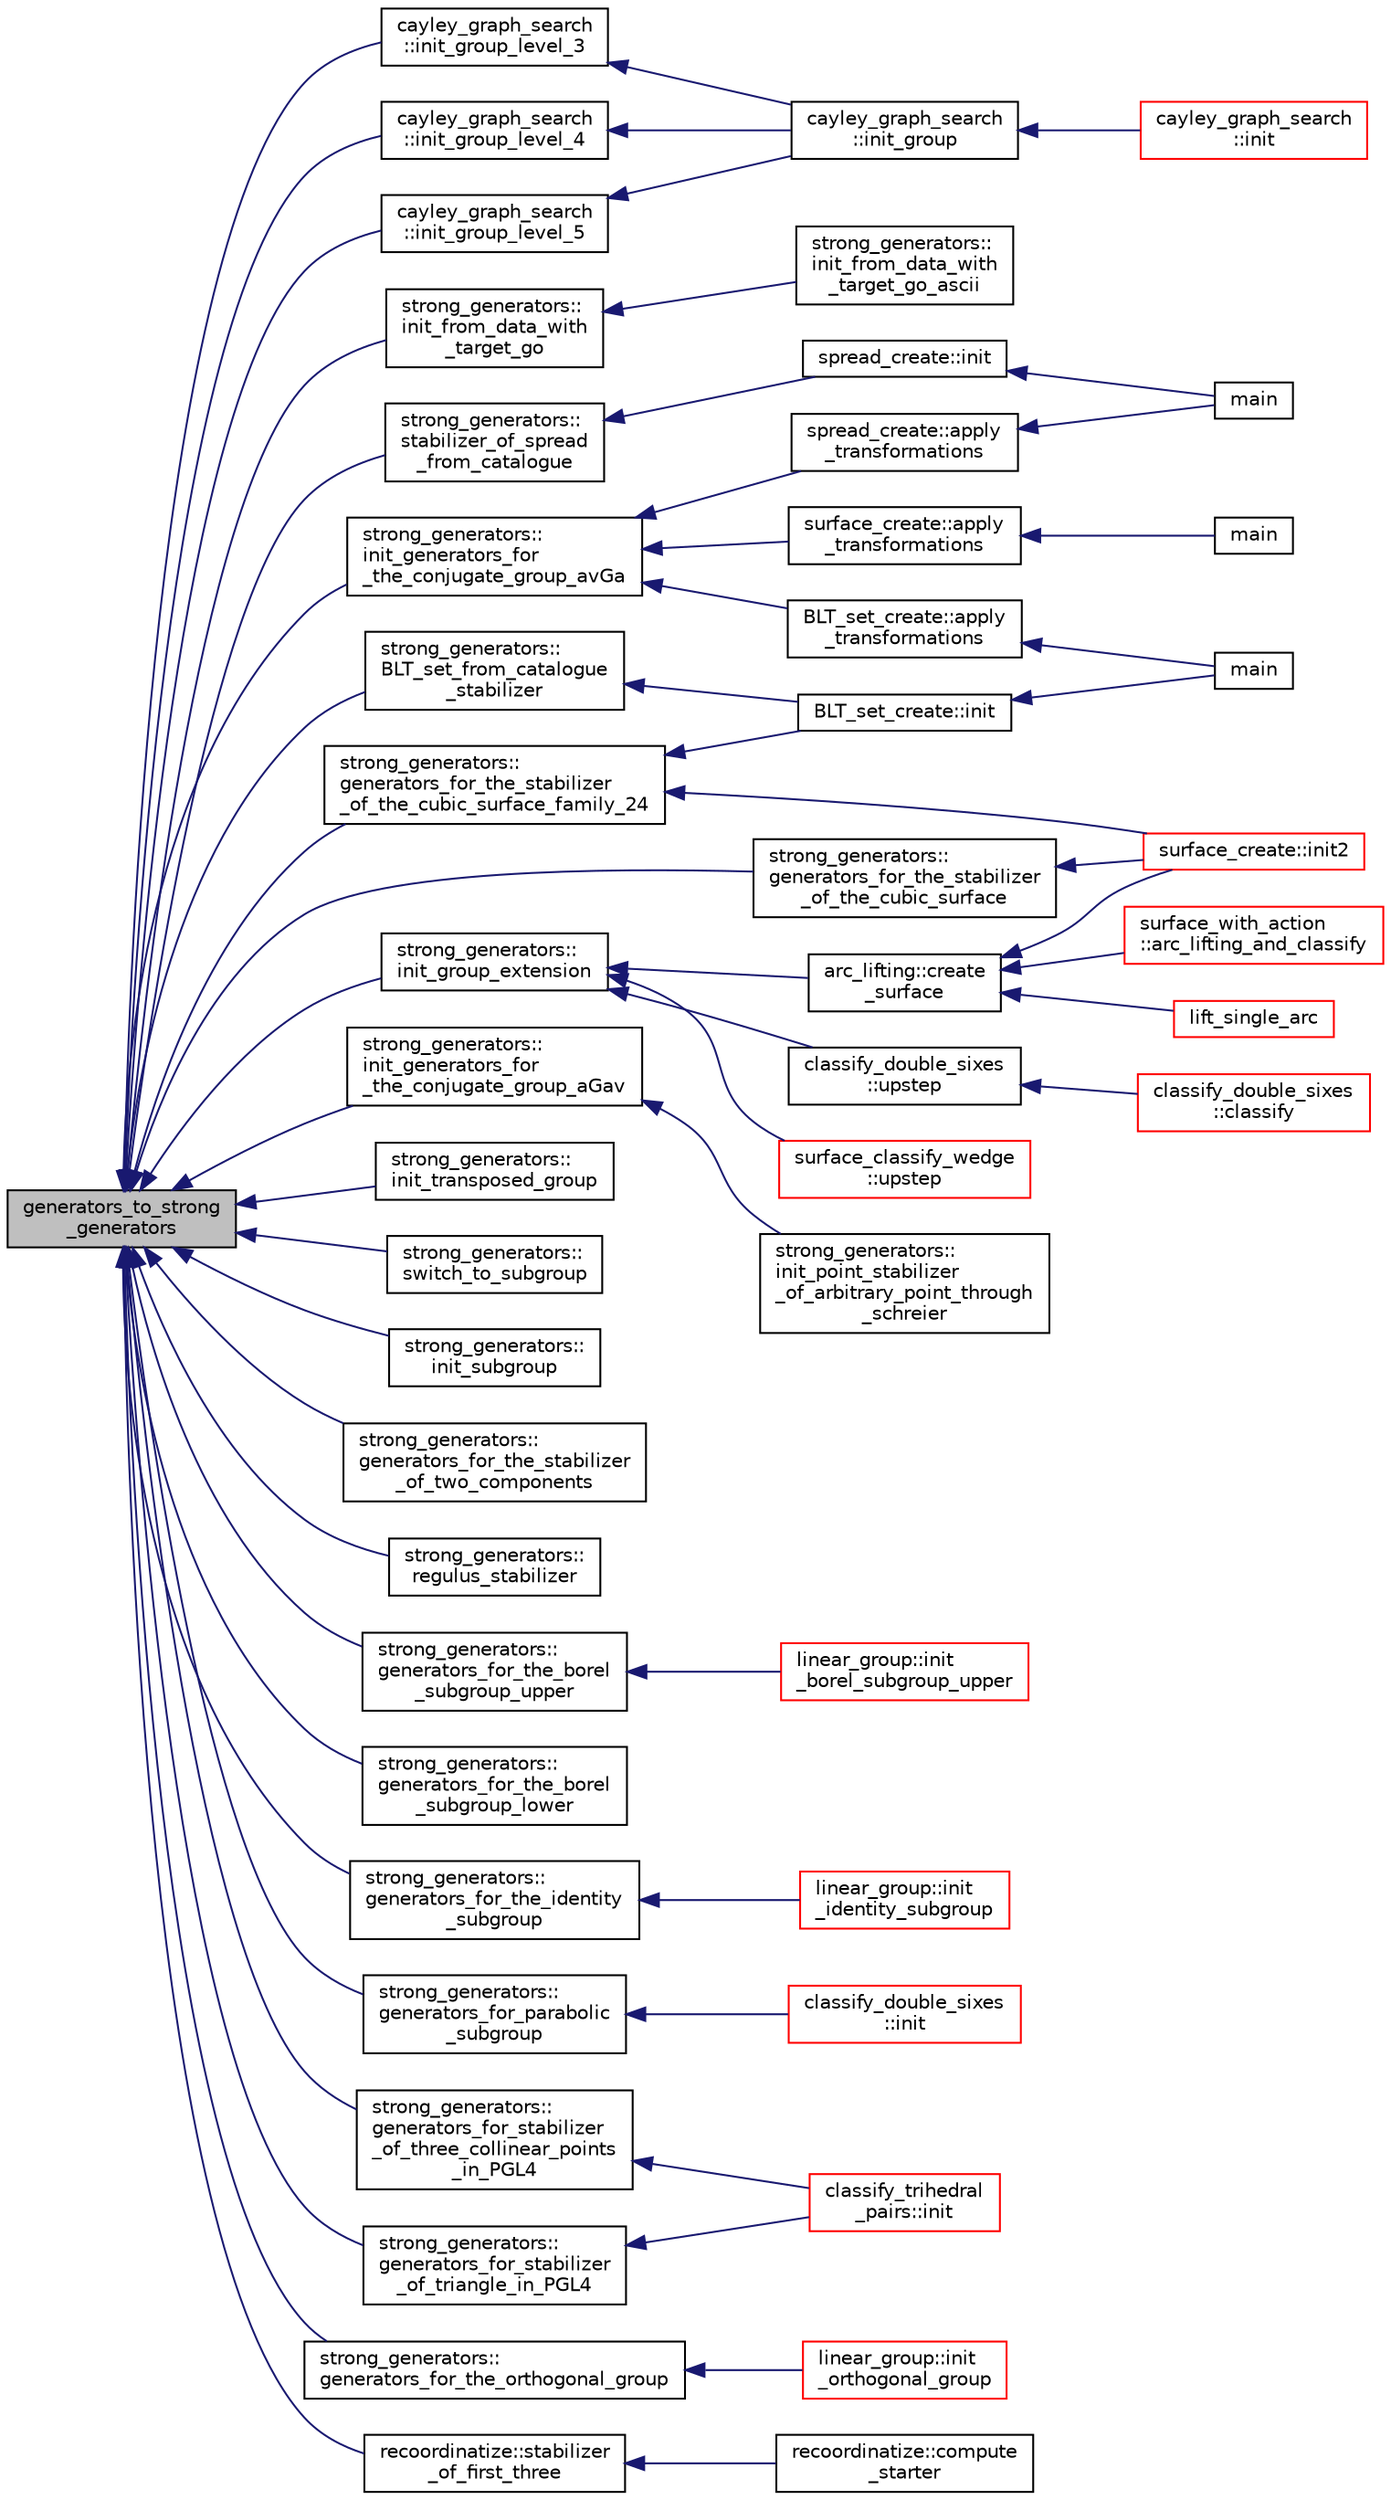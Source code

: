 digraph "generators_to_strong_generators"
{
  edge [fontname="Helvetica",fontsize="10",labelfontname="Helvetica",labelfontsize="10"];
  node [fontname="Helvetica",fontsize="10",shape=record];
  rankdir="LR";
  Node1425 [label="generators_to_strong\l_generators",height=0.2,width=0.4,color="black", fillcolor="grey75", style="filled", fontcolor="black"];
  Node1425 -> Node1426 [dir="back",color="midnightblue",fontsize="10",style="solid",fontname="Helvetica"];
  Node1426 [label="cayley_graph_search\l::init_group_level_3",height=0.2,width=0.4,color="black", fillcolor="white", style="filled",URL="$de/dae/classcayley__graph__search.html#a7c936e674e8ea64597fa37ae5aa71c71"];
  Node1426 -> Node1427 [dir="back",color="midnightblue",fontsize="10",style="solid",fontname="Helvetica"];
  Node1427 [label="cayley_graph_search\l::init_group",height=0.2,width=0.4,color="black", fillcolor="white", style="filled",URL="$de/dae/classcayley__graph__search.html#adbce2e517a8ed979f53e8aeb043cf4ca"];
  Node1427 -> Node1428 [dir="back",color="midnightblue",fontsize="10",style="solid",fontname="Helvetica"];
  Node1428 [label="cayley_graph_search\l::init",height=0.2,width=0.4,color="red", fillcolor="white", style="filled",URL="$de/dae/classcayley__graph__search.html#add9c6434abeaebac4a07bc03cb21672d"];
  Node1425 -> Node1431 [dir="back",color="midnightblue",fontsize="10",style="solid",fontname="Helvetica"];
  Node1431 [label="cayley_graph_search\l::init_group_level_4",height=0.2,width=0.4,color="black", fillcolor="white", style="filled",URL="$de/dae/classcayley__graph__search.html#a6593f90cd91bea8c23fe71acca05655e"];
  Node1431 -> Node1427 [dir="back",color="midnightblue",fontsize="10",style="solid",fontname="Helvetica"];
  Node1425 -> Node1432 [dir="back",color="midnightblue",fontsize="10",style="solid",fontname="Helvetica"];
  Node1432 [label="cayley_graph_search\l::init_group_level_5",height=0.2,width=0.4,color="black", fillcolor="white", style="filled",URL="$de/dae/classcayley__graph__search.html#ab4427f6ab65833dae31a18f44a5d6d7a"];
  Node1432 -> Node1427 [dir="back",color="midnightblue",fontsize="10",style="solid",fontname="Helvetica"];
  Node1425 -> Node1433 [dir="back",color="midnightblue",fontsize="10",style="solid",fontname="Helvetica"];
  Node1433 [label="strong_generators::\linit_from_data_with\l_target_go",height=0.2,width=0.4,color="black", fillcolor="white", style="filled",URL="$dc/d09/classstrong__generators.html#a026182fcca35e7a95aa7583e716585e0"];
  Node1433 -> Node1434 [dir="back",color="midnightblue",fontsize="10",style="solid",fontname="Helvetica"];
  Node1434 [label="strong_generators::\linit_from_data_with\l_target_go_ascii",height=0.2,width=0.4,color="black", fillcolor="white", style="filled",URL="$dc/d09/classstrong__generators.html#aa6b5e7283747279143bd6f45d3ba854e"];
  Node1425 -> Node1435 [dir="back",color="midnightblue",fontsize="10",style="solid",fontname="Helvetica"];
  Node1435 [label="strong_generators::\linit_generators_for\l_the_conjugate_group_avGa",height=0.2,width=0.4,color="black", fillcolor="white", style="filled",URL="$dc/d09/classstrong__generators.html#afc51616fda5a1814d0671585a28cd718"];
  Node1435 -> Node1436 [dir="back",color="midnightblue",fontsize="10",style="solid",fontname="Helvetica"];
  Node1436 [label="spread_create::apply\l_transformations",height=0.2,width=0.4,color="black", fillcolor="white", style="filled",URL="$de/d97/classspread__create.html#af324e4219cba2572fec394ef40e9ee88"];
  Node1436 -> Node1437 [dir="back",color="midnightblue",fontsize="10",style="solid",fontname="Helvetica"];
  Node1437 [label="main",height=0.2,width=0.4,color="black", fillcolor="white", style="filled",URL="$d1/d2f/apps_2spread_2spread__create_8_c.html#a217dbf8b442f20279ea00b898af96f52"];
  Node1435 -> Node1438 [dir="back",color="midnightblue",fontsize="10",style="solid",fontname="Helvetica"];
  Node1438 [label="BLT_set_create::apply\l_transformations",height=0.2,width=0.4,color="black", fillcolor="white", style="filled",URL="$d4/d40/class_b_l_t__set__create.html#ab39c77dca057b334e270fadee6c26c2c"];
  Node1438 -> Node1439 [dir="back",color="midnightblue",fontsize="10",style="solid",fontname="Helvetica"];
  Node1439 [label="main",height=0.2,width=0.4,color="black", fillcolor="white", style="filled",URL="$d7/d1c/create___b_l_t__set__main_8_c.html#a217dbf8b442f20279ea00b898af96f52"];
  Node1435 -> Node1440 [dir="back",color="midnightblue",fontsize="10",style="solid",fontname="Helvetica"];
  Node1440 [label="surface_create::apply\l_transformations",height=0.2,width=0.4,color="black", fillcolor="white", style="filled",URL="$de/da4/classsurface__create.html#a880646331f352cb7112dbd4c56e5ac57"];
  Node1440 -> Node1441 [dir="back",color="midnightblue",fontsize="10",style="solid",fontname="Helvetica"];
  Node1441 [label="main",height=0.2,width=0.4,color="black", fillcolor="white", style="filled",URL="$d2/dfa/create__surface__main_8_c.html#a217dbf8b442f20279ea00b898af96f52"];
  Node1425 -> Node1442 [dir="back",color="midnightblue",fontsize="10",style="solid",fontname="Helvetica"];
  Node1442 [label="strong_generators::\linit_generators_for\l_the_conjugate_group_aGav",height=0.2,width=0.4,color="black", fillcolor="white", style="filled",URL="$dc/d09/classstrong__generators.html#af398bc7eb2c325ffd594d339dd1869b4"];
  Node1442 -> Node1443 [dir="back",color="midnightblue",fontsize="10",style="solid",fontname="Helvetica"];
  Node1443 [label="strong_generators::\linit_point_stabilizer\l_of_arbitrary_point_through\l_schreier",height=0.2,width=0.4,color="black", fillcolor="white", style="filled",URL="$dc/d09/classstrong__generators.html#a51fbf5e2eeb7ad0c700315ccb4001781"];
  Node1425 -> Node1444 [dir="back",color="midnightblue",fontsize="10",style="solid",fontname="Helvetica"];
  Node1444 [label="strong_generators::\linit_transposed_group",height=0.2,width=0.4,color="black", fillcolor="white", style="filled",URL="$dc/d09/classstrong__generators.html#a596b2ad93f3c3f4ea76af81ef8fd831c"];
  Node1425 -> Node1445 [dir="back",color="midnightblue",fontsize="10",style="solid",fontname="Helvetica"];
  Node1445 [label="strong_generators::\linit_group_extension",height=0.2,width=0.4,color="black", fillcolor="white", style="filled",URL="$dc/d09/classstrong__generators.html#a5e889497cab5e9c522c8c4610ebb8328"];
  Node1445 -> Node1446 [dir="back",color="midnightblue",fontsize="10",style="solid",fontname="Helvetica"];
  Node1446 [label="arc_lifting::create\l_surface",height=0.2,width=0.4,color="black", fillcolor="white", style="filled",URL="$dc/db7/classarc__lifting.html#a2b1fd46281de9ff3fef00fc122d39b2b"];
  Node1446 -> Node1447 [dir="back",color="midnightblue",fontsize="10",style="solid",fontname="Helvetica"];
  Node1447 [label="lift_single_arc",height=0.2,width=0.4,color="red", fillcolor="white", style="filled",URL="$d6/dc3/arc__lifting__main_8_c.html#a0bdc148f70112959722a40cf9758d54b"];
  Node1446 -> Node1449 [dir="back",color="midnightblue",fontsize="10",style="solid",fontname="Helvetica"];
  Node1449 [label="surface_create::init2",height=0.2,width=0.4,color="red", fillcolor="white", style="filled",URL="$de/da4/classsurface__create.html#a0d600640f7dd62d5a6c36443effdab59"];
  Node1446 -> Node1452 [dir="back",color="midnightblue",fontsize="10",style="solid",fontname="Helvetica"];
  Node1452 [label="surface_with_action\l::arc_lifting_and_classify",height=0.2,width=0.4,color="red", fillcolor="white", style="filled",URL="$d8/df9/classsurface__with__action.html#a62a3948f830c59e09ef94937650a07a4"];
  Node1445 -> Node1454 [dir="back",color="midnightblue",fontsize="10",style="solid",fontname="Helvetica"];
  Node1454 [label="classify_double_sixes\l::upstep",height=0.2,width=0.4,color="black", fillcolor="white", style="filled",URL="$dd/d23/classclassify__double__sixes.html#af69579aea0c34504ccfe37a4f9d992ef"];
  Node1454 -> Node1455 [dir="back",color="midnightblue",fontsize="10",style="solid",fontname="Helvetica"];
  Node1455 [label="classify_double_sixes\l::classify",height=0.2,width=0.4,color="red", fillcolor="white", style="filled",URL="$dd/d23/classclassify__double__sixes.html#aa22b7c156d68376a603743c8b43a58ef"];
  Node1445 -> Node1457 [dir="back",color="midnightblue",fontsize="10",style="solid",fontname="Helvetica"];
  Node1457 [label="surface_classify_wedge\l::upstep",height=0.2,width=0.4,color="red", fillcolor="white", style="filled",URL="$d7/d5c/classsurface__classify__wedge.html#a917a77e18ede81788ba0550d3f55f639"];
  Node1425 -> Node1459 [dir="back",color="midnightblue",fontsize="10",style="solid",fontname="Helvetica"];
  Node1459 [label="strong_generators::\lswitch_to_subgroup",height=0.2,width=0.4,color="black", fillcolor="white", style="filled",URL="$dc/d09/classstrong__generators.html#ac08fd2bdfc8603376339c9590e43bdfb"];
  Node1425 -> Node1460 [dir="back",color="midnightblue",fontsize="10",style="solid",fontname="Helvetica"];
  Node1460 [label="strong_generators::\linit_subgroup",height=0.2,width=0.4,color="black", fillcolor="white", style="filled",URL="$dc/d09/classstrong__generators.html#ae6e516c1240181e1ea5e1968c2073b0f"];
  Node1425 -> Node1461 [dir="back",color="midnightblue",fontsize="10",style="solid",fontname="Helvetica"];
  Node1461 [label="strong_generators::\lgenerators_for_the_stabilizer\l_of_two_components",height=0.2,width=0.4,color="black", fillcolor="white", style="filled",URL="$dc/d09/classstrong__generators.html#acd9ddc5b768e4cf3f2398383d5a8f3b2"];
  Node1425 -> Node1462 [dir="back",color="midnightblue",fontsize="10",style="solid",fontname="Helvetica"];
  Node1462 [label="strong_generators::\lregulus_stabilizer",height=0.2,width=0.4,color="black", fillcolor="white", style="filled",URL="$dc/d09/classstrong__generators.html#a32e999d14b4168695f2e775ddf2ed7e7"];
  Node1425 -> Node1463 [dir="back",color="midnightblue",fontsize="10",style="solid",fontname="Helvetica"];
  Node1463 [label="strong_generators::\lgenerators_for_the_borel\l_subgroup_upper",height=0.2,width=0.4,color="black", fillcolor="white", style="filled",URL="$dc/d09/classstrong__generators.html#ad2b78850e421039116d2ba4bb4939729"];
  Node1463 -> Node1464 [dir="back",color="midnightblue",fontsize="10",style="solid",fontname="Helvetica"];
  Node1464 [label="linear_group::init\l_borel_subgroup_upper",height=0.2,width=0.4,color="red", fillcolor="white", style="filled",URL="$df/d5a/classlinear__group.html#a7d25e5c41bc3bf53a0c5063082055344"];
  Node1425 -> Node1471 [dir="back",color="midnightblue",fontsize="10",style="solid",fontname="Helvetica"];
  Node1471 [label="strong_generators::\lgenerators_for_the_borel\l_subgroup_lower",height=0.2,width=0.4,color="black", fillcolor="white", style="filled",URL="$dc/d09/classstrong__generators.html#acdadd5e5c979289f36fdaaf6a96d6243"];
  Node1425 -> Node1472 [dir="back",color="midnightblue",fontsize="10",style="solid",fontname="Helvetica"];
  Node1472 [label="strong_generators::\lgenerators_for_the_identity\l_subgroup",height=0.2,width=0.4,color="black", fillcolor="white", style="filled",URL="$dc/d09/classstrong__generators.html#a6af2f0c5e1700eefbaf90ff38892eecc"];
  Node1472 -> Node1473 [dir="back",color="midnightblue",fontsize="10",style="solid",fontname="Helvetica"];
  Node1473 [label="linear_group::init\l_identity_subgroup",height=0.2,width=0.4,color="red", fillcolor="white", style="filled",URL="$df/d5a/classlinear__group.html#a291947c5296a6411673a8272d0953c19"];
  Node1425 -> Node1474 [dir="back",color="midnightblue",fontsize="10",style="solid",fontname="Helvetica"];
  Node1474 [label="strong_generators::\lgenerators_for_parabolic\l_subgroup",height=0.2,width=0.4,color="black", fillcolor="white", style="filled",URL="$dc/d09/classstrong__generators.html#a5c5c460bc6bc949e865c7e634720847a"];
  Node1474 -> Node1475 [dir="back",color="midnightblue",fontsize="10",style="solid",fontname="Helvetica"];
  Node1475 [label="classify_double_sixes\l::init",height=0.2,width=0.4,color="red", fillcolor="white", style="filled",URL="$dd/d23/classclassify__double__sixes.html#a8c5c41d5124b35379d626480ff225f7b"];
  Node1425 -> Node1477 [dir="back",color="midnightblue",fontsize="10",style="solid",fontname="Helvetica"];
  Node1477 [label="strong_generators::\lgenerators_for_stabilizer\l_of_three_collinear_points\l_in_PGL4",height=0.2,width=0.4,color="black", fillcolor="white", style="filled",URL="$dc/d09/classstrong__generators.html#a59efd3b79710ccb1dce194a779ebf26e"];
  Node1477 -> Node1478 [dir="back",color="midnightblue",fontsize="10",style="solid",fontname="Helvetica"];
  Node1478 [label="classify_trihedral\l_pairs::init",height=0.2,width=0.4,color="red", fillcolor="white", style="filled",URL="$d1/d21/classclassify__trihedral__pairs.html#aa71b831292894efc9687cb3e8c8dd73e"];
  Node1425 -> Node1480 [dir="back",color="midnightblue",fontsize="10",style="solid",fontname="Helvetica"];
  Node1480 [label="strong_generators::\lgenerators_for_stabilizer\l_of_triangle_in_PGL4",height=0.2,width=0.4,color="black", fillcolor="white", style="filled",URL="$dc/d09/classstrong__generators.html#ad83abfc0148c2cacdfd34d122e579b0c"];
  Node1480 -> Node1478 [dir="back",color="midnightblue",fontsize="10",style="solid",fontname="Helvetica"];
  Node1425 -> Node1481 [dir="back",color="midnightblue",fontsize="10",style="solid",fontname="Helvetica"];
  Node1481 [label="strong_generators::\lgenerators_for_the_orthogonal_group",height=0.2,width=0.4,color="black", fillcolor="white", style="filled",URL="$dc/d09/classstrong__generators.html#a7c3cfb8607758df9116cf33336ef151d"];
  Node1481 -> Node1482 [dir="back",color="midnightblue",fontsize="10",style="solid",fontname="Helvetica"];
  Node1482 [label="linear_group::init\l_orthogonal_group",height=0.2,width=0.4,color="red", fillcolor="white", style="filled",URL="$df/d5a/classlinear__group.html#a5a8f2a7cd8b33a9dfc626074726a58c4"];
  Node1425 -> Node1483 [dir="back",color="midnightblue",fontsize="10",style="solid",fontname="Helvetica"];
  Node1483 [label="strong_generators::\lgenerators_for_the_stabilizer\l_of_the_cubic_surface",height=0.2,width=0.4,color="black", fillcolor="white", style="filled",URL="$dc/d09/classstrong__generators.html#a606282c1c7c6d98a03ad1f896d9ae4c0"];
  Node1483 -> Node1449 [dir="back",color="midnightblue",fontsize="10",style="solid",fontname="Helvetica"];
  Node1425 -> Node1484 [dir="back",color="midnightblue",fontsize="10",style="solid",fontname="Helvetica"];
  Node1484 [label="strong_generators::\lgenerators_for_the_stabilizer\l_of_the_cubic_surface_family_24",height=0.2,width=0.4,color="black", fillcolor="white", style="filled",URL="$dc/d09/classstrong__generators.html#a984cb3bd1b49e98dbcaa1bbe90bd3077"];
  Node1484 -> Node1485 [dir="back",color="midnightblue",fontsize="10",style="solid",fontname="Helvetica"];
  Node1485 [label="BLT_set_create::init",height=0.2,width=0.4,color="black", fillcolor="white", style="filled",URL="$d4/d40/class_b_l_t__set__create.html#af2b5df080b8358d8fcd7e41d187e8d0b"];
  Node1485 -> Node1439 [dir="back",color="midnightblue",fontsize="10",style="solid",fontname="Helvetica"];
  Node1484 -> Node1449 [dir="back",color="midnightblue",fontsize="10",style="solid",fontname="Helvetica"];
  Node1425 -> Node1486 [dir="back",color="midnightblue",fontsize="10",style="solid",fontname="Helvetica"];
  Node1486 [label="strong_generators::\lBLT_set_from_catalogue\l_stabilizer",height=0.2,width=0.4,color="black", fillcolor="white", style="filled",URL="$dc/d09/classstrong__generators.html#a5745df767149506be3c591359840014f"];
  Node1486 -> Node1485 [dir="back",color="midnightblue",fontsize="10",style="solid",fontname="Helvetica"];
  Node1425 -> Node1487 [dir="back",color="midnightblue",fontsize="10",style="solid",fontname="Helvetica"];
  Node1487 [label="strong_generators::\lstabilizer_of_spread\l_from_catalogue",height=0.2,width=0.4,color="black", fillcolor="white", style="filled",URL="$dc/d09/classstrong__generators.html#aedcc0f18e04cb4190e78d11f1c4b29dd"];
  Node1487 -> Node1488 [dir="back",color="midnightblue",fontsize="10",style="solid",fontname="Helvetica"];
  Node1488 [label="spread_create::init",height=0.2,width=0.4,color="black", fillcolor="white", style="filled",URL="$de/d97/classspread__create.html#ae3c6630d33160e48a584c21a4f4a6209"];
  Node1488 -> Node1437 [dir="back",color="midnightblue",fontsize="10",style="solid",fontname="Helvetica"];
  Node1425 -> Node1489 [dir="back",color="midnightblue",fontsize="10",style="solid",fontname="Helvetica"];
  Node1489 [label="recoordinatize::stabilizer\l_of_first_three",height=0.2,width=0.4,color="black", fillcolor="white", style="filled",URL="$d3/d3c/classrecoordinatize.html#ae8a24e776a57f0ac4923f6ed1d1db6e6"];
  Node1489 -> Node1490 [dir="back",color="midnightblue",fontsize="10",style="solid",fontname="Helvetica"];
  Node1490 [label="recoordinatize::compute\l_starter",height=0.2,width=0.4,color="black", fillcolor="white", style="filled",URL="$d3/d3c/classrecoordinatize.html#a274b399821488e5f6fb1adfbc8f8ebac"];
}
